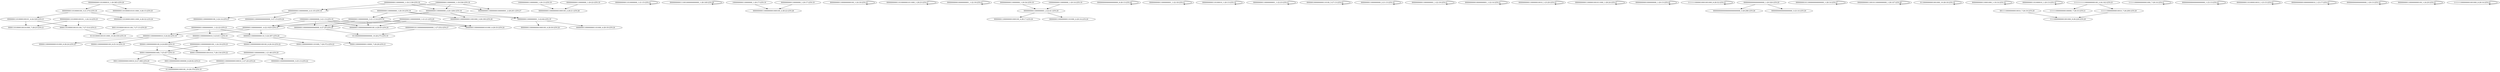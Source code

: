 digraph G {
    "00000000001101000010_1-20:385-LEN:20" -> "0000000011010000100_3-21:374-LEN:19";
    "00000000001101000010_1-20:385-LEN:20" -> "0000000011010000101011000_3-28:15-LEN:25";
    "0000011000000000100_6-24:600-LEN:19" -> "0000110000000001001010_7-28:134-LEN:22";
    "0000011000000000100_6-24:600-LEN:19" -> "0000110000000001000_7-25:457-LEN:19";
    "1000000000110000000_1-20:13-LEN:19" -> "00000000011000000001000100_2-28:21-LEN:26";
    "0000000001100000000_2-21:35-LEN:19" -> "000000001100000000000000_3-27:15-LEN:24";
    "0000000001100000000_2-21:35-LEN:19" -> "000000001100000000100_3-24:14-LEN:21";
    "000000000011010000000_1-21:15-LEN:21" -> "000000000011010000000_1-21:15-LEN:21";
    "0000000000111001000000000000_1-28:149-LEN:28" -> "0000000000111001000000000000_1-28:149-LEN:28";
    "0000000001100000000_1-20:19-LEN:19" -> "00000000110000000011001000_3-28:100-LEN:26";
    "0000000001100000000_1-20:19-LEN:19" -> "0000000011000000000_3-21:1114-LEN:19";
    "0000000001100000000_1-20:19-LEN:19" -> "0000000011000000001_3-22:64-LEN:19";
    "1000000000110000000_1-20:17-LEN:19" -> "00000000011000000001000100_2-28:22-LEN:26";
    "00000000011000000000100_1-24:18-LEN:23" -> "00000000011000000000100_1-24:18-LEN:23";
    "000000000011010000001011000_1-28:23-LEN:27" -> "000000000011010000001011000_1-28:23-LEN:27";
    "000000000010000000001_1-22:19-LEN:21" -> "000000000010000000001_1-22:19-LEN:21";
    "0000000000110000000_1-20:34-LEN:19" -> "00000000011000000001_2-22:41-LEN:20";
    "0000000000110000000_1-19:1139-LEN:19" -> "0000000001100000000_2-21:35-LEN:19";
    "0000000000110000000_1-19:1139-LEN:19" -> "0000000001100000000_2-20:1264-LEN:19";
    "0000000000110000000_1-19:1139-LEN:19" -> "000000000110000000100000001_2-28:201-LEN:27";
    "00000000000000000000_8-28:13-LEN:20" -> "00000000000000000000_8-28:13-LEN:20";
    "0000000001100000000_2-20:1264-LEN:19" -> "00000000110000000011001000_3-28:100-LEN:26";
    "0000000001100000000_2-20:1264-LEN:19" -> "0000000011000000000_3-21:1114-LEN:19";
    "0000000001100000000_2-20:1264-LEN:19" -> "0000000011000000001_3-22:64-LEN:19";
    "000000000011000000001_1-22:18-LEN:21" -> "000000000011000000001_1-22:18-LEN:21";
    "0000110000000001000_7-25:457-LEN:19" -> "00011000000000100010_8-27:369-LEN:20";
    "0000110000000001000_7-25:457-LEN:19" -> "000110000000001000000_8-28:92-LEN:21";
    "0000000000110100010_1-20:13-LEN:19" -> "0000000000110100010_1-20:13-LEN:19";
    "000000011010000100101_4-24:329-LEN:21" -> "000011010000100101000_7-28:23-LEN:21";
    "000000011010000100101_4-24:329-LEN:21" -> "000011010000100101100_7-27:314-LEN:21";
    "000000000110000000001_1-22:23-LEN:21" -> "000000000110000000001_1-22:23-LEN:21";
    "0000001000000000110100_5-27:13-LEN:22" -> "0000001000000000110100_5-27:13-LEN:22";
    "0000000011000000000_2-21:13-LEN:19" -> "0000000011000000000_2-21:13-LEN:19";
    "1000000011000000000_3-21:13-LEN:19" -> "000000011000000000000000_4-27:20-LEN:24";
    "1000000011000000000_3-21:13-LEN:19" -> "000000011000000000000100_4-28:43-LEN:24";
    "1000000011000000000_3-21:13-LEN:19" -> "0000000110000000001_4-22:1025-LEN:19";
    "1000000011000000000_3-21:13-LEN:19" -> "000000011000000000101000_4-28:33-LEN:24";
    "00011010000100101100_7-27:13-LEN:20" -> "0110100001001011000_10-28:330-LEN:19";
    "000000011000000000000000_4-27:20-LEN:24" -> "0110000000000000000_10-28:275-LEN:19";
    "000000000011000000001_1-22:19-LEN:21" -> "000000000011000000001_1-22:19-LEN:21";
    "000000000010000000001_1-22:14-LEN:21" -> "000000000010000000001_1-22:14-LEN:21";
    "00000000001100000010010_1-23:20-LEN:23" -> "00000000001100000010010_1-23:20-LEN:23";
    "000000001011000000000000000_1-27:252-LEN:27" -> "0110000000000000000_10-28:275-LEN:19";
    "00011000000000100010_8-27:369-LEN:20" -> "0110000000001000100_10-28:376-LEN:19";
    "000000000011000001001011000_1-28:24-LEN:27" -> "000000000011000001001011000_1-28:24-LEN:27";
    "00000000001000000000_1-20:13-LEN:20" -> "00000000001000000000_1-20:13-LEN:20";
    "11111110000010001001000_6-28:32-LEN:23" -> "11111110000010001001000_6-28:32-LEN:23";
    "00000000000000000000_1-20:320-LEN:20" -> "00000000000000000000000000_3-28:296-LEN:26";
    "00000000000000000000_1-20:320-LEN:20" -> "00000000000000000000_3-23:14-LEN:20";
    "000000001011000000000000000_1-28:14-LEN:27" -> "000000001011000000000000000_1-28:14-LEN:27";
    "0000000000110000000_1-20:17-LEN:19" -> "00000000011000000001000100_2-28:22-LEN:26";
    "0000000110000000001_4-22:1025-LEN:19" -> "00000011000000000110_5-24:397-LEN:20";
    "0000000110000000001_4-22:1025-LEN:19" -> "0000001100000000010_5-24:44-LEN:19";
    "0000000110000000001_4-22:1025-LEN:19" -> "0000001100000000010_5-23:611-LEN:19";
    "0000000011010000100_3-21:374-LEN:19" -> "000000011010000100101_4-24:329-LEN:21";
    "0000000011010000100_3-21:374-LEN:19" -> "000000011010000100011000_4-28:32-LEN:24";
    "00000000011000000001_2-22:41-LEN:20" -> "000000011000000001000100_4-28:17-LEN:24";
    "00000000011000000001_2-22:41-LEN:20" -> "000000011000000001101000_4-28:14-LEN:24";
    "0000000000110000000_1-20:22-LEN:19" -> "00000000011000000001000100_2-28:21-LEN:26";
    "00000000011000000000100_1-24:19-LEN:23" -> "0000110000000001001010_7-28:134-LEN:22";
    "00000000011000000000100_1-24:19-LEN:23" -> "0000110000000001000_7-25:457-LEN:19";
    "0000000011000000000_3-21:1114-LEN:19" -> "000000011000000000000000_4-27:20-LEN:24";
    "0000000011000000000_3-21:1114-LEN:19" -> "000000011000000000000100_4-28:43-LEN:24";
    "0000000011000000000_3-21:1114-LEN:19" -> "0000000110000000001_4-22:1025-LEN:19";
    "0000000011000000000_3-21:1114-LEN:19" -> "000000011000000000101000_4-28:33-LEN:24";
    "0000000000110010110000000000_1-28:147-LEN:28" -> "0000000000110010110000000000_1-28:147-LEN:28";
    "0110000000001001000_10-28:18-LEN:19" -> "0110000000001001000_10-28:18-LEN:19";
    "0000000000110001000_1-19:14-LEN:19" -> "0000000000110001000_1-19:14-LEN:19";
    "0000000011000000001_3-22:64-LEN:19" -> "000000011000000001000100_4-28:30-LEN:24";
    "0000000011000000001_3-22:64-LEN:19" -> "000000011000000001101000_4-28:19-LEN:24";
    "0000000001101000010_1-20:13-LEN:19" -> "0000000001101000010_1-20:13-LEN:19";
    "00111100000000010010_7-26:19-LEN:20" -> "11110000000001001000_9-28:228-LEN:20";
    "11111111111000000000100_2-24:142-LEN:23" -> "111111000000000100000_7-28:33-LEN:21";
    "11111111111000000000100_2-24:142-LEN:23" -> "11111100000000010010_7-26:206-LEN:20";
    "111111000000000001000_7-28:14-LEN:21" -> "111111000000000001000_7-28:14-LEN:21";
    "000000011000000000100010_3-27:20-LEN:24" -> "0110000000001000100_10-28:376-LEN:19";
    "0000000000000000000000_1-23:13-LEN:22" -> "0000000000000000000000_1-23:13-LEN:22";
    "1000000000110000000_1-20:14-LEN:19" -> "00000000011000000001_2-22:41-LEN:20";
    "0000000001101000010010_1-23:15-LEN:22" -> "0000000001101000010010_1-23:15-LEN:22";
    "00000011000000000110_5-24:397-LEN:20" -> "000011000000000110000_7-28:28-LEN:21";
    "00000011000000000110_5-24:397-LEN:20" -> "0000110000000001101000_7-28:372-LEN:22";
    "000000000110000000001_1-22:22-LEN:21" -> "00000011000000000110_5-24:397-LEN:20";
    "000000000110000000001_1-22:22-LEN:21" -> "0000001100000000010_5-24:44-LEN:19";
    "000000000110000000001_1-22:22-LEN:21" -> "0000001100000000010_5-23:611-LEN:19";
    "00000000011000000000_1-21:46-LEN:20" -> "0000000110000000000000_3-25:13-LEN:22";
    "00000000011000000000_1-21:46-LEN:20" -> "000000011000000000100010_3-27:20-LEN:24";
    "00000000000100000000010_1-23:17-LEN:23" -> "00000000000100000000010_1-23:17-LEN:23";
    "0000000000000000000_1-20:13-LEN:19" -> "0000000000000000000_1-20:13-LEN:19";
    "0000001100000000010_5-24:44-LEN:19" -> "0000011000000000100_6-25:14-LEN:19";
    "0000001100000000010_5-24:44-LEN:19" -> "0000011000000000101000_6-28:24-LEN:22";
    "00000000011010000100101_1-24:14-LEN:23" -> "000011010000100101000_7-28:23-LEN:21";
    "00000000011010000100101_1-24:14-LEN:23" -> "000011010000100101100_7-27:314-LEN:21";
    "00000000011000000000100_1-24:20-LEN:23" -> "00000000011000000000100_1-24:20-LEN:23";
    "1000000000110000000_1-19:336-LEN:19" -> "0000000001100000000_2-21:35-LEN:19";
    "1000000000110000000_1-19:336-LEN:19" -> "0000000001100000000_2-20:1264-LEN:19";
    "1000000000110000000_1-19:336-LEN:19" -> "000000000110000000100000001_2-28:201-LEN:27";
    "000011010000100101100_7-27:314-LEN:21" -> "0110100001001011000_10-28:330-LEN:19";
    "00000000011000000000_1-21:21-LEN:20" -> "000000011000000000000000_4-27:20-LEN:24";
    "00000000011000000000_1-21:21-LEN:20" -> "000000011000000000000100_4-28:43-LEN:24";
    "00000000011000000000_1-21:21-LEN:20" -> "0000000110000000001_4-22:1025-LEN:19";
    "00000000011000000000_1-21:21-LEN:20" -> "000000011000000000101000_4-28:33-LEN:24";
    "1111111000000001001000_6-28:14-LEN:22" -> "1111111000000001001000_6-28:14-LEN:22";
    "0000001100000000010_5-23:611-LEN:19" -> "0000011000000000100_6-24:600-LEN:19";
    "0000001100000000010_5-23:611-LEN:19" -> "0000011000000000100100_6-28:16-LEN:22";
    "11111100000000010010_7-26:206-LEN:20" -> "11110000000001001000_9-28:228-LEN:20";
}
